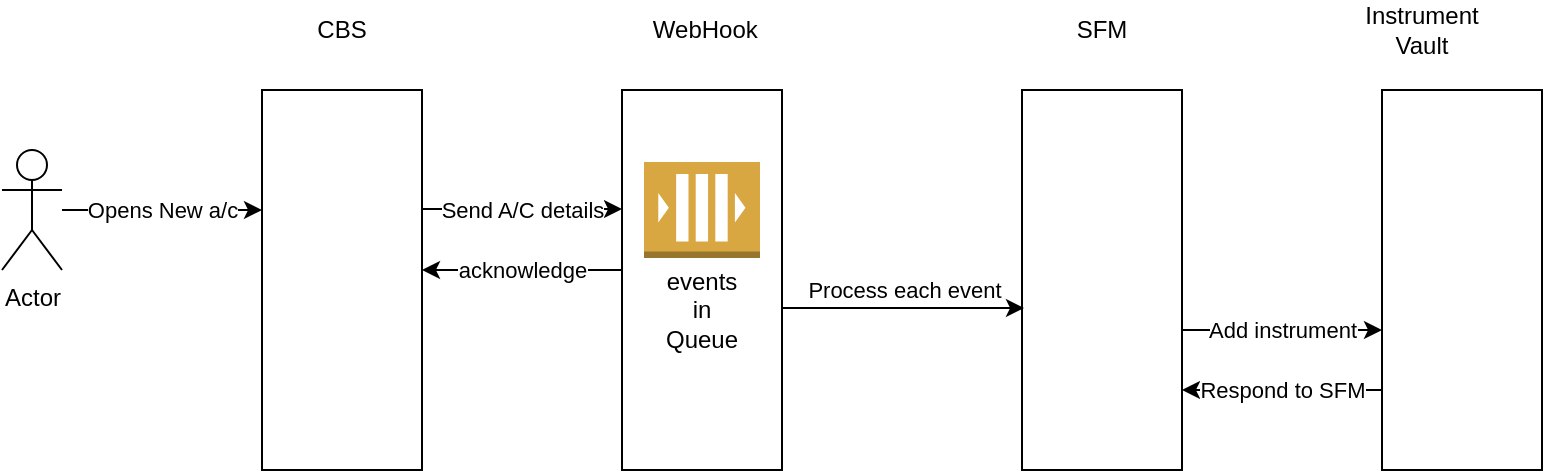 <mxfile version="14.2.4" type="github">
  <diagram id="8ormEQgEz9E6T6_IclRB" name="Page-1">
    <mxGraphModel dx="868" dy="482" grid="1" gridSize="10" guides="1" tooltips="1" connect="1" arrows="1" fold="1" page="1" pageScale="1" pageWidth="850" pageHeight="1100" math="0" shadow="0">
      <root>
        <mxCell id="0" />
        <mxCell id="1" parent="0" />
        <mxCell id="itHJVUZjUzVI9W-9AE3o-2" value="" style="rounded=0;whiteSpace=wrap;html=1;" vertex="1" parent="1">
          <mxGeometry x="160" y="120" width="80" height="190" as="geometry" />
        </mxCell>
        <mxCell id="itHJVUZjUzVI9W-9AE3o-3" value="" style="rounded=0;whiteSpace=wrap;html=1;" vertex="1" parent="1">
          <mxGeometry x="540" y="120" width="80" height="190" as="geometry" />
        </mxCell>
        <mxCell id="itHJVUZjUzVI9W-9AE3o-4" value="" style="rounded=0;whiteSpace=wrap;html=1;" vertex="1" parent="1">
          <mxGeometry x="340" y="120" width="80" height="190" as="geometry" />
        </mxCell>
        <mxCell id="itHJVUZjUzVI9W-9AE3o-5" value="&amp;nbsp;WebHook" style="text;html=1;strokeColor=none;fillColor=none;align=center;verticalAlign=middle;whiteSpace=wrap;rounded=0;" vertex="1" parent="1">
          <mxGeometry x="360" y="80" width="40" height="20" as="geometry" />
        </mxCell>
        <mxCell id="itHJVUZjUzVI9W-9AE3o-7" value="SFM" style="text;html=1;strokeColor=none;fillColor=none;align=center;verticalAlign=middle;whiteSpace=wrap;rounded=0;" vertex="1" parent="1">
          <mxGeometry x="560" y="80" width="40" height="20" as="geometry" />
        </mxCell>
        <mxCell id="itHJVUZjUzVI9W-9AE3o-8" value="CBS" style="text;html=1;strokeColor=none;fillColor=none;align=center;verticalAlign=middle;whiteSpace=wrap;rounded=0;" vertex="1" parent="1">
          <mxGeometry x="180" y="80" width="40" height="20" as="geometry" />
        </mxCell>
        <mxCell id="itHJVUZjUzVI9W-9AE3o-9" value="Actor" style="shape=umlActor;verticalLabelPosition=bottom;verticalAlign=top;html=1;outlineConnect=0;" vertex="1" parent="1">
          <mxGeometry x="30" y="150" width="30" height="60" as="geometry" />
        </mxCell>
        <mxCell id="itHJVUZjUzVI9W-9AE3o-11" value="" style="endArrow=classic;html=1;" edge="1" parent="1" source="itHJVUZjUzVI9W-9AE3o-9">
          <mxGeometry relative="1" as="geometry">
            <mxPoint x="60" y="180" as="sourcePoint" />
            <mxPoint x="160" y="180" as="targetPoint" />
          </mxGeometry>
        </mxCell>
        <mxCell id="itHJVUZjUzVI9W-9AE3o-12" value="Opens New a/c" style="edgeLabel;resizable=0;html=1;align=center;verticalAlign=middle;" connectable="0" vertex="1" parent="itHJVUZjUzVI9W-9AE3o-11">
          <mxGeometry relative="1" as="geometry" />
        </mxCell>
        <mxCell id="itHJVUZjUzVI9W-9AE3o-13" value="" style="endArrow=classic;html=1;" edge="1" parent="1">
          <mxGeometry relative="1" as="geometry">
            <mxPoint x="240" y="179.5" as="sourcePoint" />
            <mxPoint x="340" y="179.5" as="targetPoint" />
          </mxGeometry>
        </mxCell>
        <mxCell id="itHJVUZjUzVI9W-9AE3o-14" value="Send A/C details" style="edgeLabel;resizable=0;html=1;align=center;verticalAlign=middle;" connectable="0" vertex="1" parent="itHJVUZjUzVI9W-9AE3o-13">
          <mxGeometry relative="1" as="geometry" />
        </mxCell>
        <mxCell id="itHJVUZjUzVI9W-9AE3o-15" value="" style="rounded=0;whiteSpace=wrap;html=1;" vertex="1" parent="1">
          <mxGeometry x="720" y="120" width="80" height="190" as="geometry" />
        </mxCell>
        <mxCell id="itHJVUZjUzVI9W-9AE3o-16" value="Instrument Vault" style="text;html=1;strokeColor=none;fillColor=none;align=center;verticalAlign=middle;whiteSpace=wrap;rounded=0;" vertex="1" parent="1">
          <mxGeometry x="720" y="80" width="40" height="20" as="geometry" />
        </mxCell>
        <mxCell id="itHJVUZjUzVI9W-9AE3o-18" value="" style="outlineConnect=0;dashed=0;verticalLabelPosition=bottom;verticalAlign=top;align=center;html=1;shape=mxgraph.aws3.queue;fillColor=#D9A741;gradientColor=none;" vertex="1" parent="1">
          <mxGeometry x="351" y="156" width="58" height="48" as="geometry" />
        </mxCell>
        <mxCell id="itHJVUZjUzVI9W-9AE3o-19" value="events in Queue" style="text;html=1;strokeColor=none;fillColor=none;align=center;verticalAlign=middle;whiteSpace=wrap;rounded=0;" vertex="1" parent="1">
          <mxGeometry x="360" y="220" width="40" height="20" as="geometry" />
        </mxCell>
        <mxCell id="itHJVUZjUzVI9W-9AE3o-21" value="" style="endArrow=classic;html=1;exitX=1;exitY=0.574;exitDx=0;exitDy=0;exitPerimeter=0;" edge="1" parent="1" source="itHJVUZjUzVI9W-9AE3o-4">
          <mxGeometry relative="1" as="geometry">
            <mxPoint x="420" y="180" as="sourcePoint" />
            <mxPoint x="541" y="229" as="targetPoint" />
            <Array as="points" />
          </mxGeometry>
        </mxCell>
        <mxCell id="itHJVUZjUzVI9W-9AE3o-22" value="Process each event" style="edgeLabel;resizable=0;html=1;align=center;verticalAlign=middle;" connectable="0" vertex="1" parent="itHJVUZjUzVI9W-9AE3o-21">
          <mxGeometry relative="1" as="geometry">
            <mxPoint y="-9.03" as="offset" />
          </mxGeometry>
        </mxCell>
        <mxCell id="itHJVUZjUzVI9W-9AE3o-23" value="" style="endArrow=classic;html=1;" edge="1" parent="1">
          <mxGeometry relative="1" as="geometry">
            <mxPoint x="340" y="210" as="sourcePoint" />
            <mxPoint x="240" y="210" as="targetPoint" />
          </mxGeometry>
        </mxCell>
        <mxCell id="itHJVUZjUzVI9W-9AE3o-24" value="acknowledge" style="edgeLabel;resizable=0;html=1;align=center;verticalAlign=middle;" connectable="0" vertex="1" parent="itHJVUZjUzVI9W-9AE3o-23">
          <mxGeometry relative="1" as="geometry" />
        </mxCell>
        <mxCell id="itHJVUZjUzVI9W-9AE3o-25" value="" style="endArrow=classic;html=1;" edge="1" parent="1">
          <mxGeometry relative="1" as="geometry">
            <mxPoint x="620" y="240" as="sourcePoint" />
            <mxPoint x="720" y="240" as="targetPoint" />
          </mxGeometry>
        </mxCell>
        <mxCell id="itHJVUZjUzVI9W-9AE3o-26" value="Add instrument" style="edgeLabel;resizable=0;html=1;align=center;verticalAlign=middle;" connectable="0" vertex="1" parent="itHJVUZjUzVI9W-9AE3o-25">
          <mxGeometry relative="1" as="geometry" />
        </mxCell>
        <mxCell id="itHJVUZjUzVI9W-9AE3o-27" value="" style="endArrow=classic;html=1;" edge="1" parent="1">
          <mxGeometry relative="1" as="geometry">
            <mxPoint x="720" y="270" as="sourcePoint" />
            <mxPoint x="620" y="270" as="targetPoint" />
          </mxGeometry>
        </mxCell>
        <mxCell id="itHJVUZjUzVI9W-9AE3o-28" value="Respond to SFM" style="edgeLabel;resizable=0;html=1;align=center;verticalAlign=middle;" connectable="0" vertex="1" parent="itHJVUZjUzVI9W-9AE3o-27">
          <mxGeometry relative="1" as="geometry" />
        </mxCell>
      </root>
    </mxGraphModel>
  </diagram>
</mxfile>
